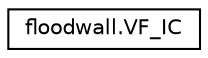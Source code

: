 digraph "Graphical Class Hierarchy"
{
 // LATEX_PDF_SIZE
  edge [fontname="Helvetica",fontsize="10",labelfontname="Helvetica",labelfontsize="10"];
  node [fontname="Helvetica",fontsize="10",shape=record];
  rankdir="LR";
  Node0 [label="floodwall.VF_IC",height=0.2,width=0.4,color="black", fillcolor="white", style="filled",URL="$db/deb/classfloodwall_1_1VF__IC.html",tooltip=" "];
}
